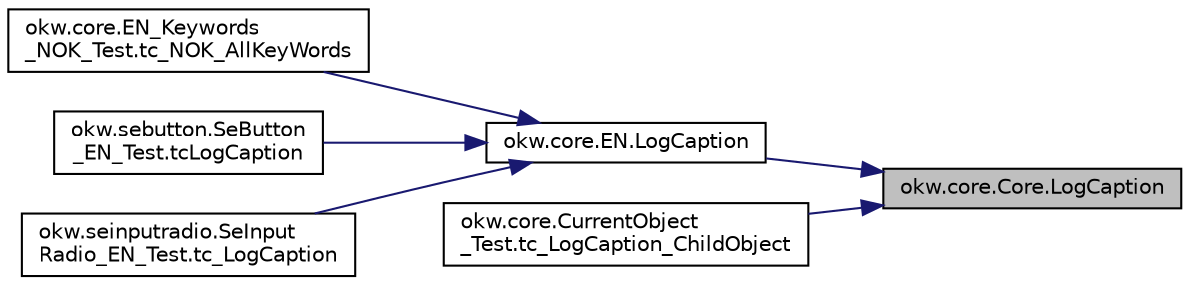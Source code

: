 digraph "okw.core.Core.LogCaption"
{
 // INTERACTIVE_SVG=YES
 // LATEX_PDF_SIZE
  edge [fontname="Helvetica",fontsize="10",labelfontname="Helvetica",labelfontsize="10"];
  node [fontname="Helvetica",fontsize="10",shape=record];
  rankdir="RL";
  Node998 [label="okw.core.Core.LogCaption",height=0.2,width=0.4,color="black", fillcolor="grey75", style="filled", fontcolor="black",tooltip="Gibt die Caption eines GUI-Objektes in den Testergebnissen aus."];
  Node998 -> Node999 [dir="back",color="midnightblue",fontsize="10",style="solid",fontname="Helvetica"];
  Node999 [label="okw.core.EN.LogCaption",height=0.2,width=0.4,color="black", fillcolor="white", style="filled",URL="$classokw_1_1core_1_1_e_n.html#a30ccb279c44093debc4e07686a193765",tooltip="Gibt die Caption eines GUI-Objektes in den Testergebnissen aus."];
  Node999 -> Node1000 [dir="back",color="midnightblue",fontsize="10",style="solid",fontname="Helvetica"];
  Node1000 [label="okw.core.EN_Keywords\l_NOK_Test.tc_NOK_AllKeyWords",height=0.2,width=0.4,color="black", fillcolor="white", style="filled",URL="$classokw_1_1core_1_1_e_n___keywords___n_o_k___test.html#a81a960a2341dfb0e27da7871291c84dc",tooltip="Prüft methoden aufruf für einen einfachen Click."];
  Node999 -> Node1001 [dir="back",color="midnightblue",fontsize="10",style="solid",fontname="Helvetica"];
  Node1001 [label="okw.sebutton.SeButton\l_EN_Test.tcLogCaption",height=0.2,width=0.4,color="black", fillcolor="white", style="filled",URL="$classokw_1_1sebutton_1_1_se_button___e_n___test.html#a8fe328fb1f79caaa269b43131a3d4baa",tooltip="Test des Schlüsselwortes LogCaption für den GUI-Adapter SeButton."];
  Node999 -> Node1002 [dir="back",color="midnightblue",fontsize="10",style="solid",fontname="Helvetica"];
  Node1002 [label="okw.seinputradio.SeInput\lRadio_EN_Test.tc_LogCaption",height=0.2,width=0.4,color="black", fillcolor="white", style="filled",URL="$classokw_1_1seinputradio_1_1_se_input_radio___e_n___test.html#a44ad152e14c7ff171d658436fefa2e38",tooltip="Test des Schlüsselwortes LogCaption für den GUI-Adapter SeInputRadio."];
  Node998 -> Node1003 [dir="back",color="midnightblue",fontsize="10",style="solid",fontname="Helvetica"];
  Node1003 [label="okw.core.CurrentObject\l_Test.tc_LogCaption_ChildObject",height=0.2,width=0.4,color="black", fillcolor="white", style="filled",URL="$classokw_1_1core_1_1_current_object___test.html#a9d18006717bf17ef3f3fbbe1fdf35a63",tooltip="Testziel: Prüft den Aufruf der Methode LogCaption( \"FN\" ) im ChildObject."];
}

